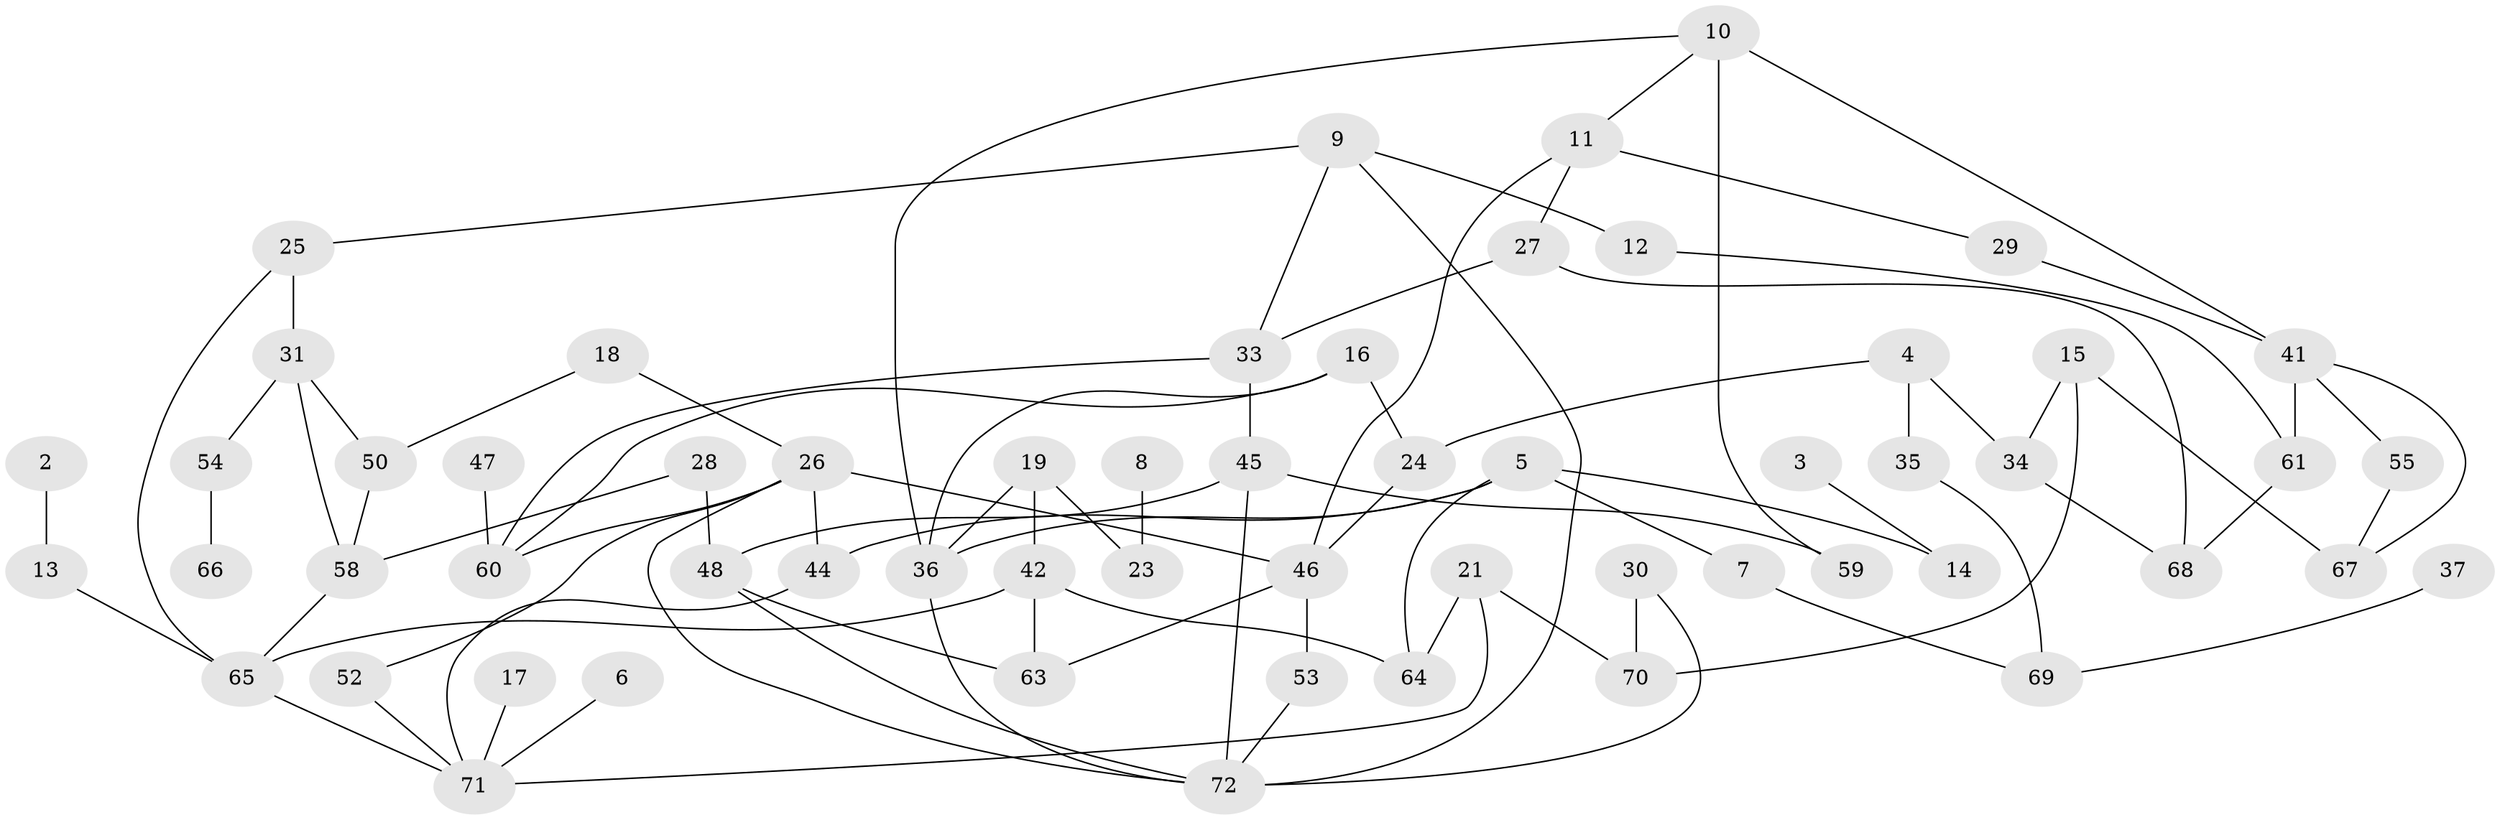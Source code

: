 // original degree distribution, {4: 0.10784313725490197, 1: 0.19607843137254902, 0: 0.11764705882352941, 5: 0.058823529411764705, 3: 0.2647058823529412, 2: 0.21568627450980393, 7: 0.00980392156862745, 6: 0.029411764705882353}
// Generated by graph-tools (version 1.1) at 2025/35/03/04/25 23:35:48]
// undirected, 59 vertices, 88 edges
graph export_dot {
  node [color=gray90,style=filled];
  2;
  3;
  4;
  5;
  6;
  7;
  8;
  9;
  10;
  11;
  12;
  13;
  14;
  15;
  16;
  17;
  18;
  19;
  21;
  23;
  24;
  25;
  26;
  27;
  28;
  29;
  30;
  31;
  33;
  34;
  35;
  36;
  37;
  41;
  42;
  44;
  45;
  46;
  47;
  48;
  50;
  52;
  53;
  54;
  55;
  58;
  59;
  60;
  61;
  63;
  64;
  65;
  66;
  67;
  68;
  69;
  70;
  71;
  72;
  2 -- 13 [weight=1.0];
  3 -- 14 [weight=1.0];
  4 -- 24 [weight=1.0];
  4 -- 34 [weight=1.0];
  4 -- 35 [weight=1.0];
  5 -- 7 [weight=1.0];
  5 -- 14 [weight=1.0];
  5 -- 36 [weight=1.0];
  5 -- 44 [weight=1.0];
  5 -- 64 [weight=1.0];
  6 -- 71 [weight=1.0];
  7 -- 69 [weight=1.0];
  8 -- 23 [weight=1.0];
  9 -- 12 [weight=1.0];
  9 -- 25 [weight=1.0];
  9 -- 33 [weight=1.0];
  9 -- 72 [weight=1.0];
  10 -- 11 [weight=1.0];
  10 -- 36 [weight=1.0];
  10 -- 41 [weight=1.0];
  10 -- 59 [weight=2.0];
  11 -- 27 [weight=1.0];
  11 -- 29 [weight=1.0];
  11 -- 46 [weight=1.0];
  12 -- 61 [weight=1.0];
  13 -- 65 [weight=1.0];
  15 -- 34 [weight=1.0];
  15 -- 67 [weight=1.0];
  15 -- 70 [weight=1.0];
  16 -- 24 [weight=1.0];
  16 -- 36 [weight=1.0];
  16 -- 60 [weight=1.0];
  17 -- 71 [weight=1.0];
  18 -- 26 [weight=1.0];
  18 -- 50 [weight=1.0];
  19 -- 23 [weight=1.0];
  19 -- 36 [weight=1.0];
  19 -- 42 [weight=1.0];
  21 -- 64 [weight=1.0];
  21 -- 70 [weight=1.0];
  21 -- 71 [weight=1.0];
  24 -- 46 [weight=1.0];
  25 -- 31 [weight=1.0];
  25 -- 65 [weight=1.0];
  26 -- 44 [weight=2.0];
  26 -- 46 [weight=2.0];
  26 -- 52 [weight=1.0];
  26 -- 60 [weight=1.0];
  26 -- 72 [weight=1.0];
  27 -- 33 [weight=1.0];
  27 -- 68 [weight=1.0];
  28 -- 48 [weight=2.0];
  28 -- 58 [weight=1.0];
  29 -- 41 [weight=1.0];
  30 -- 70 [weight=1.0];
  30 -- 72 [weight=1.0];
  31 -- 50 [weight=1.0];
  31 -- 54 [weight=1.0];
  31 -- 58 [weight=1.0];
  33 -- 45 [weight=1.0];
  33 -- 60 [weight=1.0];
  34 -- 68 [weight=1.0];
  35 -- 69 [weight=1.0];
  36 -- 72 [weight=1.0];
  37 -- 69 [weight=1.0];
  41 -- 55 [weight=1.0];
  41 -- 61 [weight=1.0];
  41 -- 67 [weight=1.0];
  42 -- 63 [weight=1.0];
  42 -- 64 [weight=1.0];
  42 -- 65 [weight=1.0];
  44 -- 71 [weight=1.0];
  45 -- 48 [weight=1.0];
  45 -- 59 [weight=1.0];
  45 -- 72 [weight=1.0];
  46 -- 53 [weight=1.0];
  46 -- 63 [weight=1.0];
  47 -- 60 [weight=1.0];
  48 -- 63 [weight=1.0];
  48 -- 72 [weight=1.0];
  50 -- 58 [weight=1.0];
  52 -- 71 [weight=1.0];
  53 -- 72 [weight=1.0];
  54 -- 66 [weight=1.0];
  55 -- 67 [weight=1.0];
  58 -- 65 [weight=1.0];
  61 -- 68 [weight=1.0];
  65 -- 71 [weight=1.0];
}
